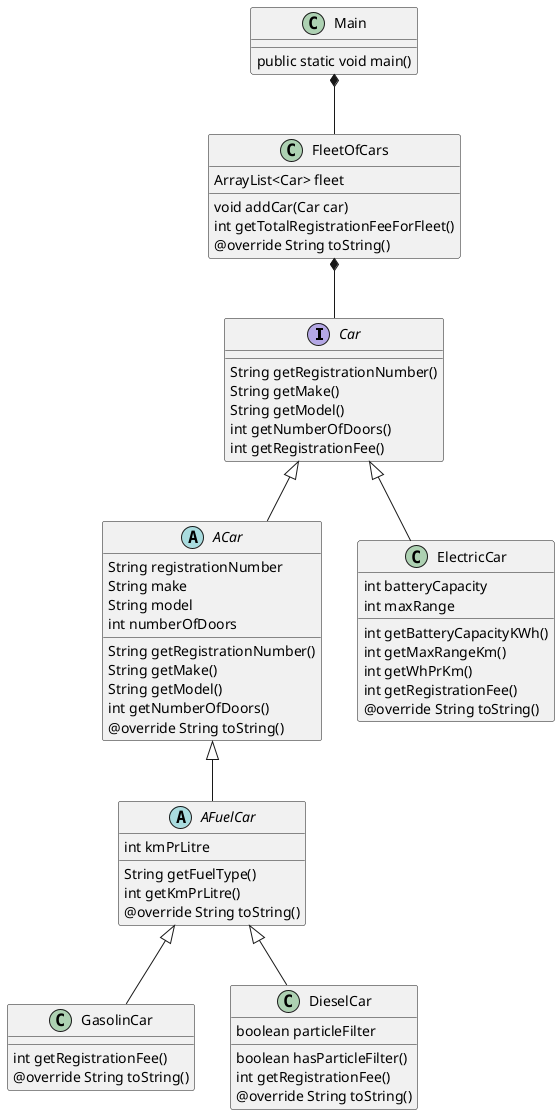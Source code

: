 @startuml
'https://plantuml.com/class-diagram
interface Car
abstract ACar
abstract AFuelCar
class GasolinCar
class DieselCar
class ElectricCar
class FleetOfCars
class Main
Main *-- FleetOfCars
Main : public static void main()
FleetOfCars *-- Car
Car <|-- ACar
ACar <|-- AFuelCar
AFuelCar <|-- GasolinCar
AFuelCar <|-- DieselCar
Car <|-- ElectricCar
Car : String getRegistrationNumber()
Car : String getMake()
Car : String getModel()
Car : int getNumberOfDoors()
Car : int getRegistrationFee()
ACar : String registrationNumber
ACar : String make
ACar : String model
ACar : String getRegistrationNumber()
ACar : String getMake()
ACar : String getModel()
ACar : int getNumberOfDoors()
ACar : int numberOfDoors
ACar : @override String toString()
AFuelCar : int kmPrLitre
AFuelCar : String getFuelType()
AFuelCar : int getKmPrLitre()
AFuelCar : @override String toString()
DieselCar : boolean particleFilter
DieselCar : boolean hasParticleFilter()
DieselCar : int getRegistrationFee()
DieselCar : @override String toString()
ElectricCar : int batteryCapacity
ElectricCar : int maxRange
ElectricCar : int getBatteryCapacityKWh()
ElectricCar : int getMaxRangeKm()
ElectricCar : int getWhPrKm()
ElectricCar : int getRegistrationFee()
ElectricCar : @override String toString()
FleetOfCars : ArrayList<Car> fleet
FleetOfCars : void addCar(Car car)
FleetOfCars : int getTotalRegistrationFeeForFleet()
FleetOfCars : @override String toString()
GasolinCar : int getRegistrationFee()
GasolinCar : @override String toString()
@enduml